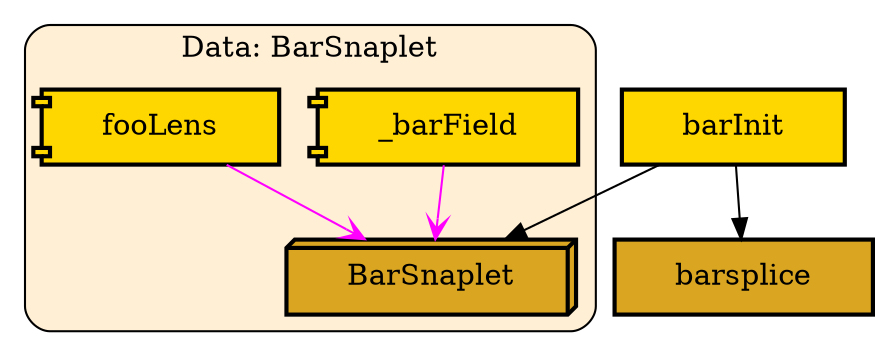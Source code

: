 digraph "Diagram of: Blackbox.BarSnaplet" {
    node [margin="0.4,0.1"
         ,style=filled];
    subgraph cluster_Data_BarSnaplet {
        graph [label="Data: BarSnaplet"
              ,style="filled,rounded"
              ,fillcolor=papayawhip];
        1 [label=BarSnaplet
          ,shape=box3d
          ,fillcolor=goldenrod
          ,style="filled,bold"];
        2 [label=_barField
          ,shape=component
          ,fillcolor=gold
          ,style="filled,bold"];
        5 [label=fooLens
          ,shape=component
          ,fillcolor=gold
          ,style="filled,bold"];
    }
    3 [label=barInit
      ,shape=box
      ,fillcolor=gold
      ,style="filled,bold"];
    4 [label=barsplice
      ,shape=box
      ,fillcolor=goldenrod
      ,style="filled,bold"];
    2 -> 1 [penwidth=1
           ,color=magenta
           ,arrowtail=odot
           ,arrowhead=vee];
    3 -> 1 [penwidth=1,color=black];
    3 -> 4 [penwidth=1,color=black];
    5 -> 1 [penwidth=1
           ,color=magenta
           ,arrowtail=odot
           ,arrowhead=vee];
}
